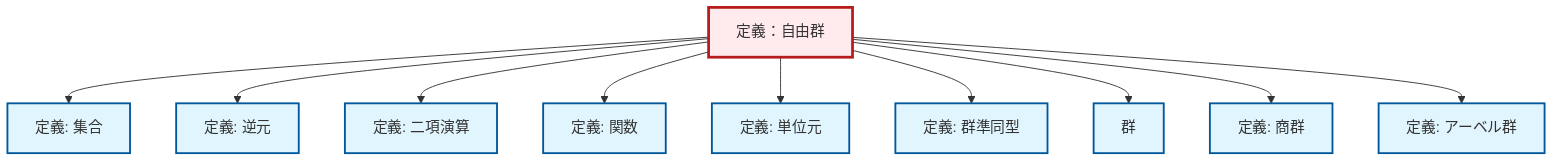 graph TD
    classDef definition fill:#e1f5fe,stroke:#01579b,stroke-width:2px
    classDef theorem fill:#f3e5f5,stroke:#4a148c,stroke-width:2px
    classDef axiom fill:#fff3e0,stroke:#e65100,stroke-width:2px
    classDef example fill:#e8f5e9,stroke:#1b5e20,stroke-width:2px
    classDef current fill:#ffebee,stroke:#b71c1c,stroke-width:3px
    def-binary-operation["定義: 二項演算"]:::definition
    def-function["定義: 関数"]:::definition
    def-abelian-group["定義: アーベル群"]:::definition
    def-identity-element["定義: 単位元"]:::definition
    def-inverse-element["定義: 逆元"]:::definition
    def-free-group["定義：自由群"]:::definition
    def-set["定義: 集合"]:::definition
    def-quotient-group["定義: 商群"]:::definition
    def-homomorphism["定義: 群準同型"]:::definition
    def-group["群"]:::definition
    def-free-group --> def-set
    def-free-group --> def-inverse-element
    def-free-group --> def-binary-operation
    def-free-group --> def-function
    def-free-group --> def-identity-element
    def-free-group --> def-homomorphism
    def-free-group --> def-group
    def-free-group --> def-quotient-group
    def-free-group --> def-abelian-group
    class def-free-group current